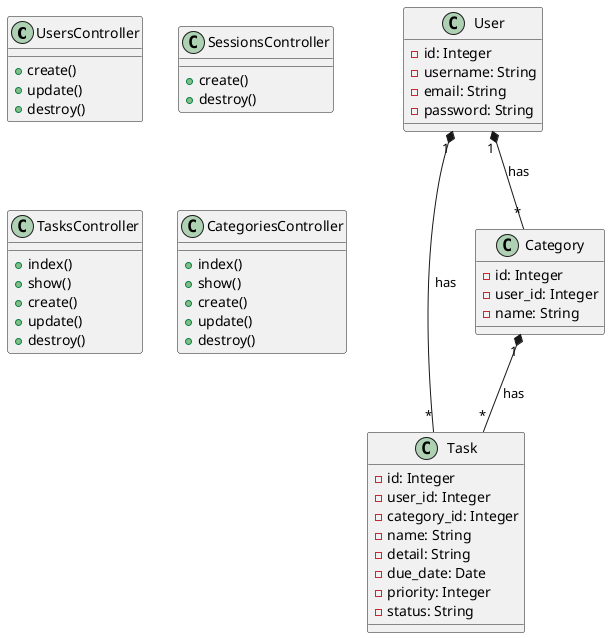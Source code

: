 @startuml

class UsersController {
  +create()
  +update()
  +destroy()
}

class SessionsController {
  +create()
  +destroy()
}

class TasksController {
  +index()
  +show()
  +create()
  +update()
  +destroy()
}

class CategoriesController {
  +index()
  +show()
  +create()
  +update()
  +destroy()
}

class User {
  -id: Integer
  -username: String
  -email: String
  -password: String
}

class Task {
  -id: Integer
  -user_id: Integer
  -category_id: Integer
  -name: String
  -detail: String
  -due_date: Date
  -priority: Integer
  -status: String
}

class Category {
  -id: Integer
  -user_id: Integer
  -name: String
}

User "1" *-- "*" Task : has
User "1" *-- "*" Category : has
Category "1" *-- "*" Task : has

@enduml
